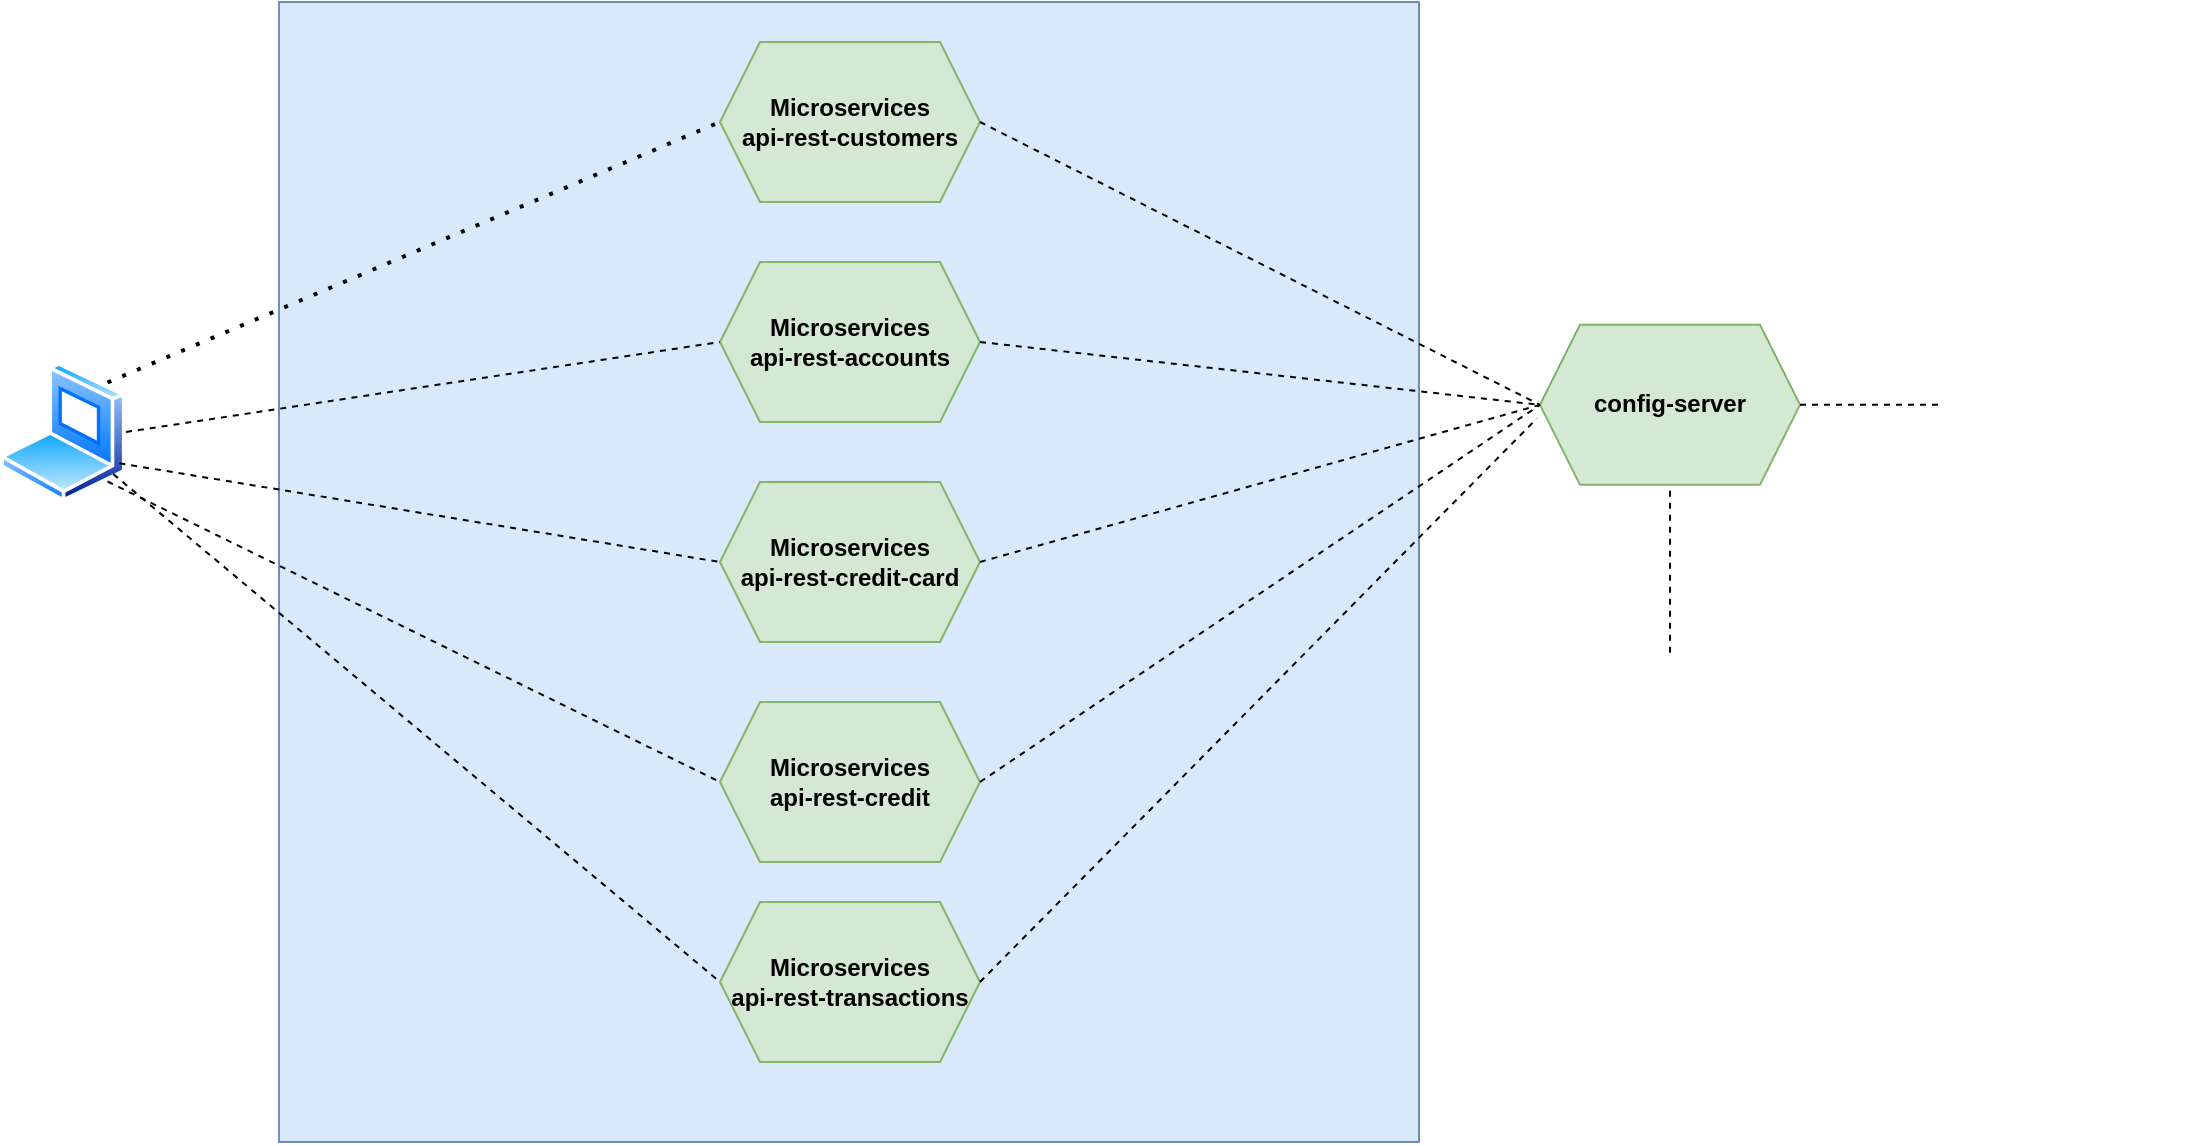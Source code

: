<mxfile version="20.0.3" type="device"><diagram id="aT8NDUZvNBnNFyrs_4ge" name="Page-1"><mxGraphModel dx="1038" dy="579" grid="1" gridSize="10" guides="1" tooltips="1" connect="1" arrows="1" fold="1" page="1" pageScale="1" pageWidth="1169" pageHeight="827" math="0" shadow="0"><root><mxCell id="0"/><mxCell id="1" parent="0"/><mxCell id="3HbNpX3yss-_wz9knnuK-14" value="" style="whiteSpace=wrap;html=1;aspect=fixed;fillColor=#dae8fc;strokeColor=#6c8ebf;" parent="1" vertex="1"><mxGeometry x="179.5" y="50" width="570" height="570" as="geometry"/></mxCell><mxCell id="3HbNpX3yss-_wz9knnuK-5" value="" style="aspect=fixed;perimeter=ellipsePerimeter;html=1;align=center;shadow=0;dashed=0;spacingTop=3;image;image=img/lib/active_directory/laptop_client.svg;" parent="1" vertex="1"><mxGeometry x="40" y="230" width="63" height="70" as="geometry"/></mxCell><mxCell id="3HbNpX3yss-_wz9knnuK-10" value="&lt;b&gt;Microservices&lt;br&gt;api-rest-customers&lt;/b&gt;" style="shape=hexagon;perimeter=hexagonPerimeter2;whiteSpace=wrap;html=1;fixedSize=1;fillColor=#d5e8d4;strokeColor=#82b366;" parent="1" vertex="1"><mxGeometry x="400" y="70" width="130" height="80" as="geometry"/></mxCell><mxCell id="3HbNpX3yss-_wz9knnuK-11" value="&lt;b&gt;Microservices&lt;br&gt;api-rest-accounts&lt;/b&gt;" style="shape=hexagon;perimeter=hexagonPerimeter2;whiteSpace=wrap;html=1;fixedSize=1;fillColor=#d5e8d4;strokeColor=#82b366;" parent="1" vertex="1"><mxGeometry x="400" y="180" width="130" height="80" as="geometry"/></mxCell><mxCell id="3HbNpX3yss-_wz9knnuK-12" value="&lt;b&gt;Microservices&lt;br&gt;api-rest-credit-card&lt;br&gt;&lt;/b&gt;" style="shape=hexagon;perimeter=hexagonPerimeter2;whiteSpace=wrap;html=1;fixedSize=1;fillColor=#d5e8d4;strokeColor=#82b366;" parent="1" vertex="1"><mxGeometry x="400" y="290" width="130" height="80" as="geometry"/></mxCell><mxCell id="3HbNpX3yss-_wz9knnuK-13" value="&lt;b&gt;Microservices&lt;br&gt;api-rest-credit&lt;br&gt;&lt;/b&gt;" style="shape=hexagon;perimeter=hexagonPerimeter2;whiteSpace=wrap;html=1;fixedSize=1;fillColor=#d5e8d4;strokeColor=#82b366;" parent="1" vertex="1"><mxGeometry x="400" y="400" width="130" height="80" as="geometry"/></mxCell><mxCell id="3HbNpX3yss-_wz9knnuK-15" value="" style="endArrow=none;dashed=1;html=1;dashPattern=1 3;strokeWidth=2;rounded=0;exitX=1;exitY=0;exitDx=0;exitDy=0;entryX=0;entryY=0.5;entryDx=0;entryDy=0;" parent="1" source="3HbNpX3yss-_wz9knnuK-5" target="3HbNpX3yss-_wz9knnuK-10" edge="1"><mxGeometry width="50" height="50" relative="1" as="geometry"><mxPoint x="120" y="180" as="sourcePoint"/><mxPoint x="170" y="130" as="targetPoint"/></mxGeometry></mxCell><mxCell id="3HbNpX3yss-_wz9knnuK-16" value="" style="endArrow=none;dashed=1;html=1;rounded=0;entryX=0;entryY=0.5;entryDx=0;entryDy=0;exitX=1;exitY=0.5;exitDx=0;exitDy=0;" parent="1" source="3HbNpX3yss-_wz9knnuK-5" target="3HbNpX3yss-_wz9knnuK-11" edge="1"><mxGeometry width="50" height="50" relative="1" as="geometry"><mxPoint x="103" y="330" as="sourcePoint"/><mxPoint x="153" y="280" as="targetPoint"/></mxGeometry></mxCell><mxCell id="3HbNpX3yss-_wz9knnuK-17" value="" style="endArrow=none;dashed=1;html=1;rounded=0;exitX=1;exitY=0.75;exitDx=0;exitDy=0;entryX=0;entryY=0.5;entryDx=0;entryDy=0;" parent="1" source="3HbNpX3yss-_wz9knnuK-5" target="3HbNpX3yss-_wz9knnuK-12" edge="1"><mxGeometry width="50" height="50" relative="1" as="geometry"><mxPoint x="113" y="275" as="sourcePoint"/><mxPoint x="350" y="230" as="targetPoint"/></mxGeometry></mxCell><mxCell id="3HbNpX3yss-_wz9knnuK-18" value="" style="endArrow=none;dashed=1;html=1;rounded=0;entryX=0;entryY=0.5;entryDx=0;entryDy=0;exitX=1;exitY=1;exitDx=0;exitDy=0;" parent="1" source="3HbNpX3yss-_wz9knnuK-5" target="3HbNpX3yss-_wz9knnuK-13" edge="1"><mxGeometry width="50" height="50" relative="1" as="geometry"><mxPoint x="100" y="430" as="sourcePoint"/><mxPoint x="150" y="380" as="targetPoint"/></mxGeometry></mxCell><mxCell id="3HbNpX3yss-_wz9knnuK-19" value="&lt;b&gt;config-server&lt;/b&gt;" style="shape=hexagon;perimeter=hexagonPerimeter2;whiteSpace=wrap;html=1;fixedSize=1;fillColor=#d5e8d4;strokeColor=#82b366;" parent="1" vertex="1"><mxGeometry x="810" y="211.43" width="130" height="80" as="geometry"/></mxCell><mxCell id="3HbNpX3yss-_wz9knnuK-20" value="" style="endArrow=none;dashed=1;html=1;rounded=0;entryX=0;entryY=0.5;entryDx=0;entryDy=0;exitX=1;exitY=0.5;exitDx=0;exitDy=0;" parent="1" source="3HbNpX3yss-_wz9knnuK-10" target="3HbNpX3yss-_wz9knnuK-19" edge="1"><mxGeometry width="50" height="50" relative="1" as="geometry"><mxPoint x="540" y="170" as="sourcePoint"/><mxPoint x="590" y="120" as="targetPoint"/></mxGeometry></mxCell><mxCell id="3HbNpX3yss-_wz9knnuK-21" value="" style="endArrow=none;dashed=1;html=1;rounded=0;entryX=0;entryY=0.5;entryDx=0;entryDy=0;exitX=1;exitY=0.5;exitDx=0;exitDy=0;" parent="1" source="3HbNpX3yss-_wz9knnuK-11" target="3HbNpX3yss-_wz9knnuK-19" edge="1"><mxGeometry width="50" height="50" relative="1" as="geometry"><mxPoint x="550" y="350" as="sourcePoint"/><mxPoint x="600" y="300" as="targetPoint"/></mxGeometry></mxCell><mxCell id="3HbNpX3yss-_wz9knnuK-22" value="" style="endArrow=none;dashed=1;html=1;rounded=0;entryX=0;entryY=0.5;entryDx=0;entryDy=0;exitX=1;exitY=0.5;exitDx=0;exitDy=0;" parent="1" source="3HbNpX3yss-_wz9knnuK-12" target="3HbNpX3yss-_wz9knnuK-19" edge="1"><mxGeometry width="50" height="50" relative="1" as="geometry"><mxPoint x="580" y="350" as="sourcePoint"/><mxPoint x="630" y="300" as="targetPoint"/></mxGeometry></mxCell><mxCell id="3HbNpX3yss-_wz9knnuK-23" value="" style="endArrow=none;dashed=1;html=1;rounded=0;entryX=0;entryY=0.5;entryDx=0;entryDy=0;exitX=1;exitY=0.5;exitDx=0;exitDy=0;" parent="1" source="3HbNpX3yss-_wz9knnuK-13" target="3HbNpX3yss-_wz9knnuK-19" edge="1"><mxGeometry width="50" height="50" relative="1" as="geometry"><mxPoint x="570" y="440" as="sourcePoint"/><mxPoint x="620" y="390" as="targetPoint"/></mxGeometry></mxCell><mxCell id="3HbNpX3yss-_wz9knnuK-24" value="" style="shape=image;verticalLabelPosition=bottom;labelBackgroundColor=default;verticalAlign=top;aspect=fixed;imageAspect=0;image=https://cdn-icons-png.flaticon.com/512/25/25231.png;" parent="1" vertex="1"><mxGeometry x="835" y="375.43" width="80" height="80" as="geometry"/></mxCell><mxCell id="3HbNpX3yss-_wz9knnuK-25" value="" style="endArrow=none;dashed=1;html=1;rounded=0;exitX=0.5;exitY=0;exitDx=0;exitDy=0;" parent="1" source="3HbNpX3yss-_wz9knnuK-24" target="3HbNpX3yss-_wz9knnuK-19" edge="1"><mxGeometry width="50" height="50" relative="1" as="geometry"><mxPoint x="830" y="581.43" as="sourcePoint"/><mxPoint x="880" y="531.43" as="targetPoint"/></mxGeometry></mxCell><mxCell id="3HbNpX3yss-_wz9knnuK-37" value="" style="shape=image;verticalLabelPosition=bottom;labelBackgroundColor=default;verticalAlign=top;aspect=fixed;imageAspect=0;image=https://user-images.githubusercontent.com/11978772/40430921-73d53922-5e63-11e8-8dcd-1662136c3212.png;" parent="1" vertex="1"><mxGeometry x="1010" y="204.56" width="125" height="93.75" as="geometry"/></mxCell><mxCell id="3HbNpX3yss-_wz9knnuK-38" value="" style="endArrow=none;dashed=1;html=1;rounded=0;exitX=1;exitY=0.5;exitDx=0;exitDy=0;" parent="1" source="3HbNpX3yss-_wz9knnuK-19" target="3HbNpX3yss-_wz9knnuK-37" edge="1"><mxGeometry width="50" height="50" relative="1" as="geometry"><mxPoint x="970" y="371.43" as="sourcePoint"/><mxPoint x="1020" y="321.43" as="targetPoint"/></mxGeometry></mxCell><mxCell id="2XJcQ30AIBx5bYIDMGwi-2" value="&lt;b&gt;Microservices&lt;/b&gt;&lt;br&gt;&lt;b&gt;api-rest-transactions&lt;/b&gt;" style="shape=hexagon;perimeter=hexagonPerimeter2;whiteSpace=wrap;html=1;fixedSize=1;fillColor=#d5e8d4;strokeColor=#82b366;" vertex="1" parent="1"><mxGeometry x="400" y="500" width="130" height="80" as="geometry"/></mxCell><mxCell id="2XJcQ30AIBx5bYIDMGwi-3" value="" style="endArrow=none;dashed=1;html=1;rounded=0;entryX=0;entryY=0.5;entryDx=0;entryDy=0;" edge="1" parent="1" source="3HbNpX3yss-_wz9knnuK-5" target="2XJcQ30AIBx5bYIDMGwi-2"><mxGeometry width="50" height="50" relative="1" as="geometry"><mxPoint x="100" y="500" as="sourcePoint"/><mxPoint x="150" y="450" as="targetPoint"/></mxGeometry></mxCell><mxCell id="2XJcQ30AIBx5bYIDMGwi-4" value="" style="endArrow=none;dashed=1;html=1;rounded=0;entryX=-0.012;entryY=0.585;entryDx=0;entryDy=0;entryPerimeter=0;exitX=1;exitY=0.5;exitDx=0;exitDy=0;" edge="1" parent="1" source="2XJcQ30AIBx5bYIDMGwi-2" target="3HbNpX3yss-_wz9knnuK-19"><mxGeometry width="50" height="50" relative="1" as="geometry"><mxPoint x="760" y="410" as="sourcePoint"/><mxPoint x="810" y="360" as="targetPoint"/></mxGeometry></mxCell></root></mxGraphModel></diagram></mxfile>